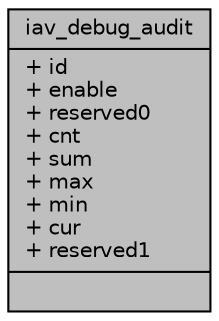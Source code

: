 digraph "iav_debug_audit"
{
 // INTERACTIVE_SVG=YES
 // LATEX_PDF_SIZE
  bgcolor="transparent";
  edge [fontname="Helvetica",fontsize="10",labelfontname="Helvetica",labelfontsize="10"];
  node [fontname="Helvetica",fontsize="10",shape=record];
  Node1 [label="{iav_debug_audit\n|+ id\l+ enable\l+ reserved0\l+ cnt\l+ sum\l+ max\l+ min\l+ cur\l+ reserved1\l|}",height=0.2,width=0.4,color="black", fillcolor="grey75", style="filled", fontcolor="black",tooltip=" "];
}
